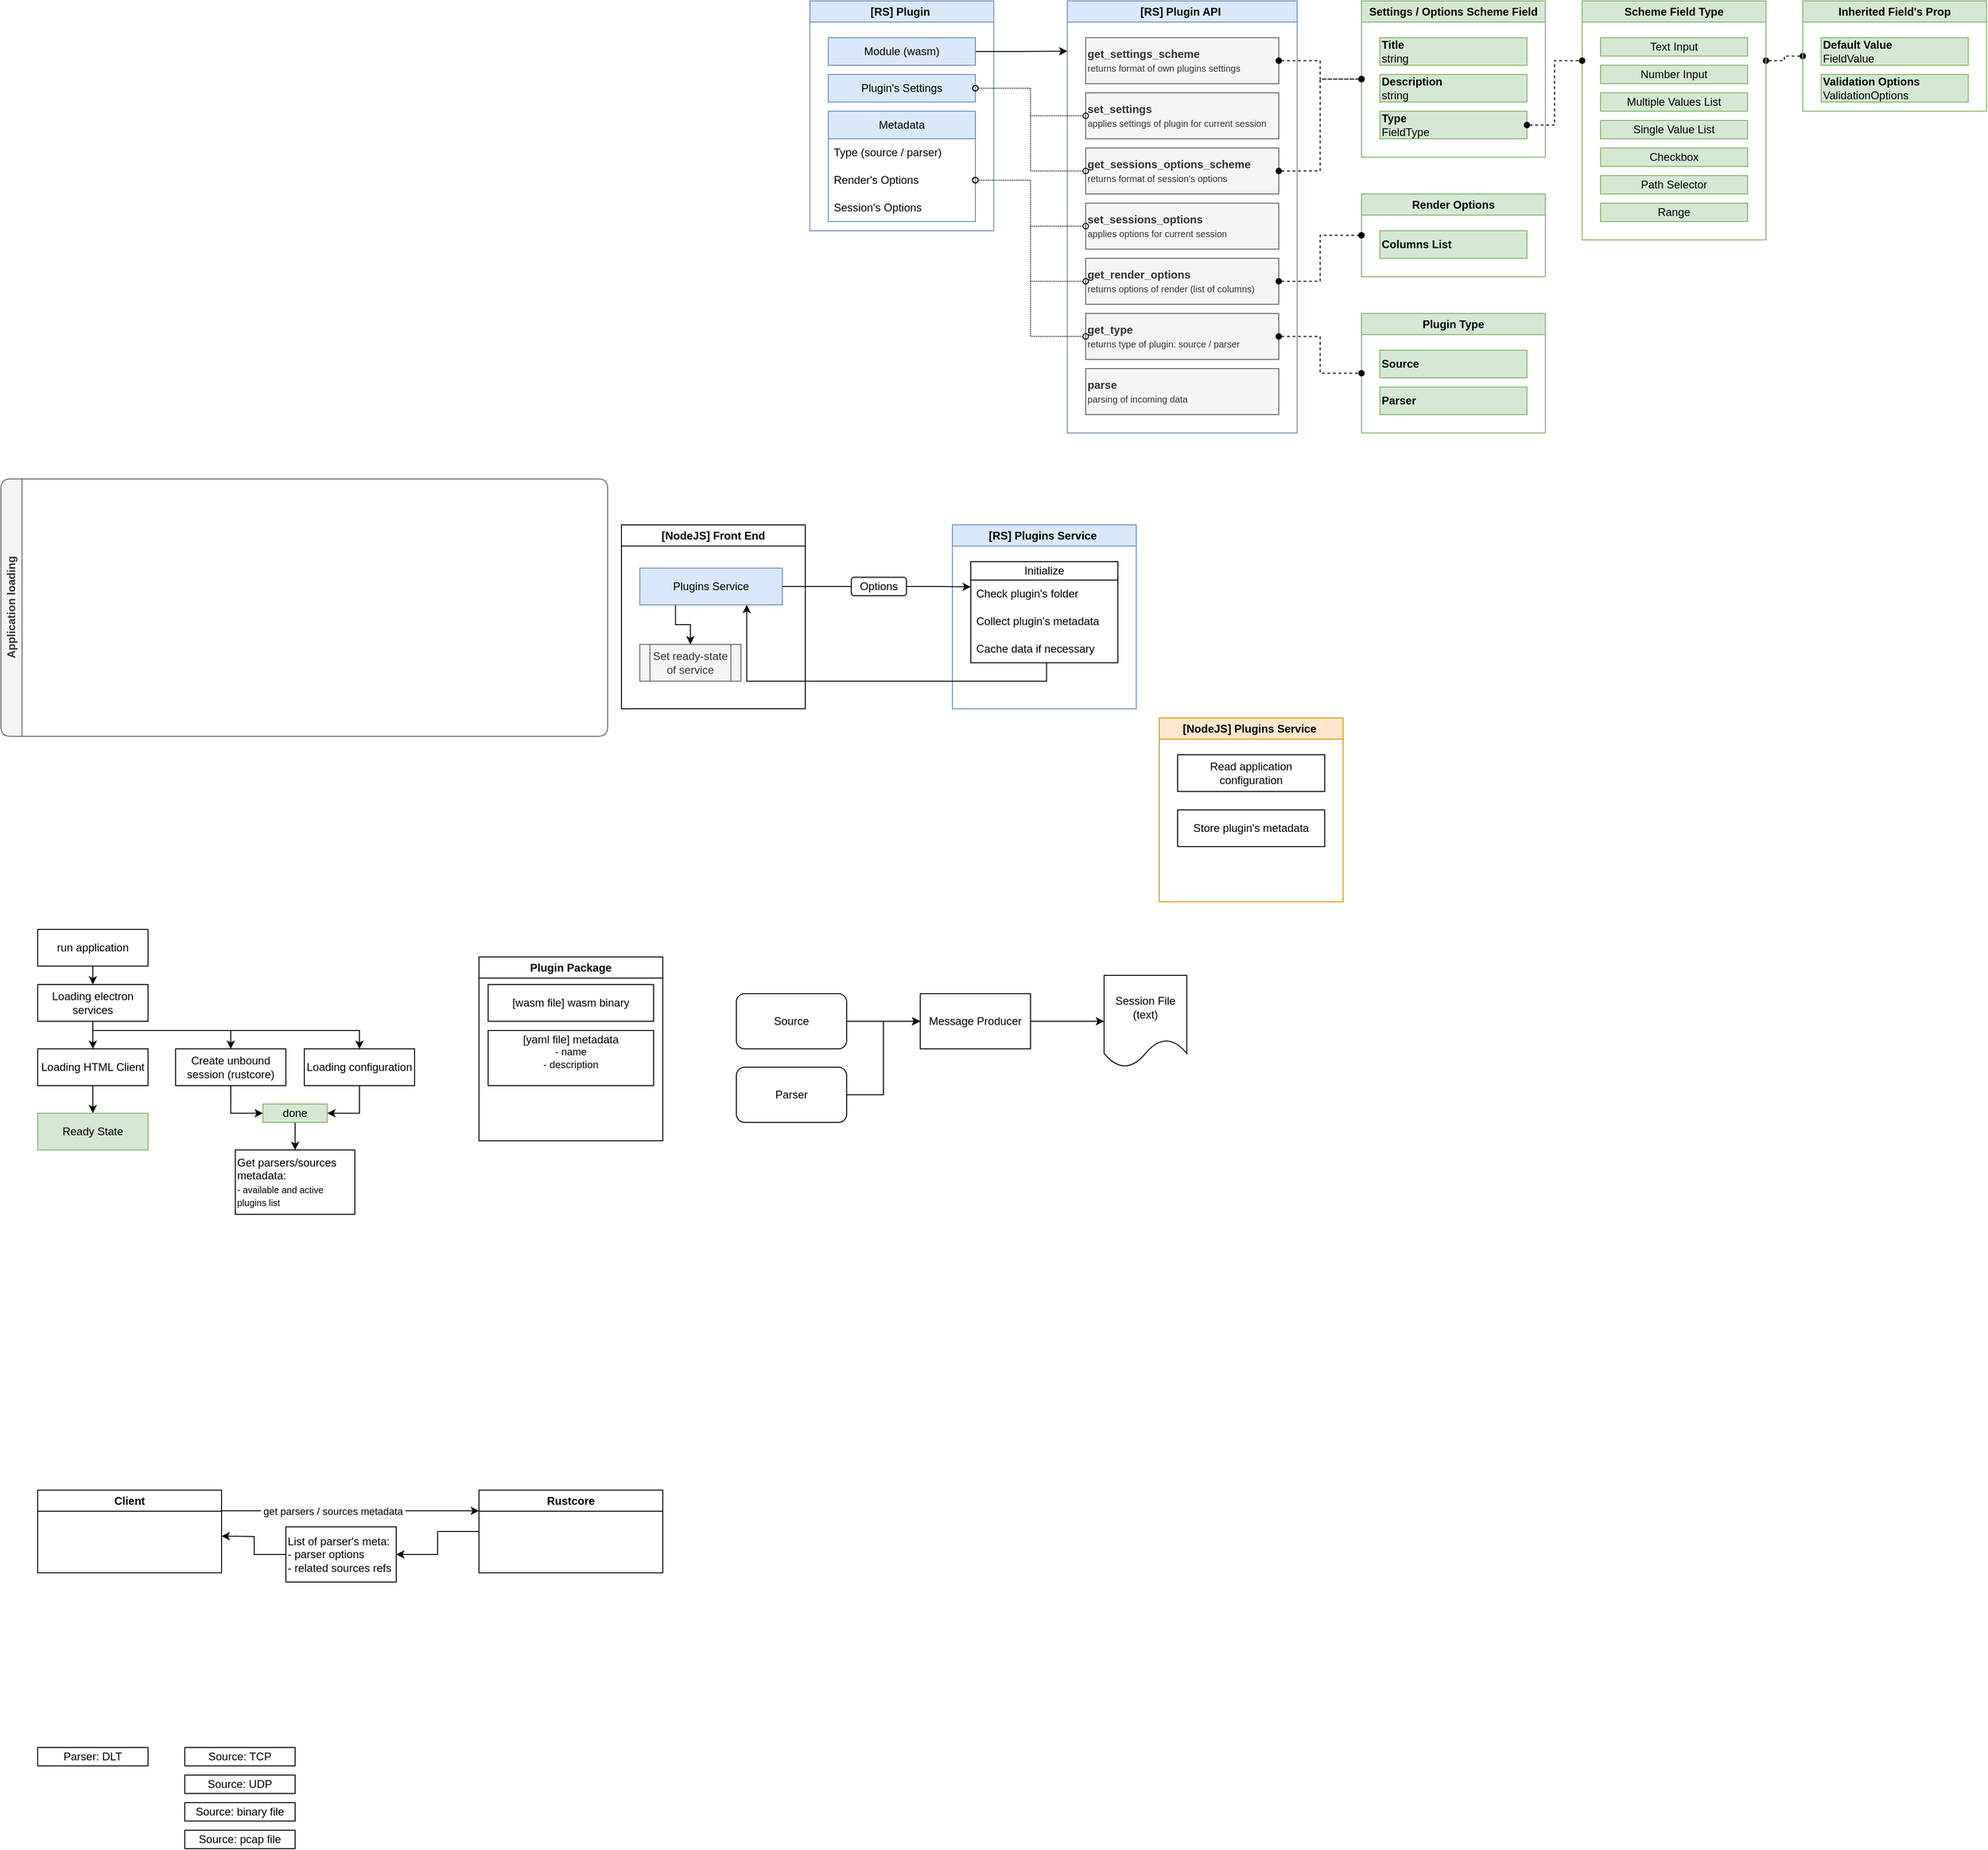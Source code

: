 <mxfile version="24.8.9">
  <diagram name="Page-1" id="rCX7Vw4T-O8VnKkRlhGo">
    <mxGraphModel dx="1183" dy="1817" grid="1" gridSize="10" guides="1" tooltips="1" connect="1" arrows="1" fold="1" page="1" pageScale="1" pageWidth="850" pageHeight="600" math="0" shadow="0">
      <root>
        <mxCell id="0" />
        <mxCell id="1" parent="0" />
        <mxCell id="qJLsTzf-kTQjAAmuUrDa-8" style="edgeStyle=orthogonalEdgeStyle;rounded=0;orthogonalLoop=1;jettySize=auto;html=1;exitX=1;exitY=0.5;exitDx=0;exitDy=0;entryX=0;entryY=0.5;entryDx=0;entryDy=0;" parent="1" source="qJLsTzf-kTQjAAmuUrDa-2" target="qJLsTzf-kTQjAAmuUrDa-7" edge="1">
          <mxGeometry relative="1" as="geometry" />
        </mxCell>
        <mxCell id="qJLsTzf-kTQjAAmuUrDa-2" value="Message Producer" style="rounded=0;whiteSpace=wrap;html=1;" parent="1" vertex="1">
          <mxGeometry x="1040" y="40" width="120" height="60" as="geometry" />
        </mxCell>
        <mxCell id="qJLsTzf-kTQjAAmuUrDa-5" style="edgeStyle=orthogonalEdgeStyle;rounded=0;orthogonalLoop=1;jettySize=auto;html=1;exitX=1;exitY=0.5;exitDx=0;exitDy=0;entryX=0;entryY=0.5;entryDx=0;entryDy=0;" parent="1" source="qJLsTzf-kTQjAAmuUrDa-3" target="qJLsTzf-kTQjAAmuUrDa-2" edge="1">
          <mxGeometry relative="1" as="geometry" />
        </mxCell>
        <mxCell id="qJLsTzf-kTQjAAmuUrDa-3" value="Source" style="rounded=1;whiteSpace=wrap;html=1;" parent="1" vertex="1">
          <mxGeometry x="840" y="40" width="120" height="60" as="geometry" />
        </mxCell>
        <mxCell id="qJLsTzf-kTQjAAmuUrDa-6" style="edgeStyle=orthogonalEdgeStyle;rounded=0;orthogonalLoop=1;jettySize=auto;html=1;exitX=1;exitY=0.5;exitDx=0;exitDy=0;" parent="1" source="qJLsTzf-kTQjAAmuUrDa-4" edge="1">
          <mxGeometry relative="1" as="geometry">
            <mxPoint x="1040" y="70" as="targetPoint" />
            <Array as="points">
              <mxPoint x="1000" y="150" />
              <mxPoint x="1000" y="70" />
            </Array>
          </mxGeometry>
        </mxCell>
        <mxCell id="qJLsTzf-kTQjAAmuUrDa-4" value="Parser" style="rounded=1;whiteSpace=wrap;html=1;" parent="1" vertex="1">
          <mxGeometry x="840" y="120" width="120" height="60" as="geometry" />
        </mxCell>
        <mxCell id="qJLsTzf-kTQjAAmuUrDa-7" value="Session File (text)" style="shape=document;whiteSpace=wrap;html=1;boundedLbl=1;" parent="1" vertex="1">
          <mxGeometry x="1240" y="20" width="90" height="100" as="geometry" />
        </mxCell>
        <mxCell id="v-uvz443R-_i65buNGlS-1" style="edgeStyle=orthogonalEdgeStyle;rounded=0;orthogonalLoop=1;jettySize=auto;html=1;exitX=1;exitY=0.25;exitDx=0;exitDy=0;entryX=0;entryY=0.25;entryDx=0;entryDy=0;" parent="1" source="qJLsTzf-kTQjAAmuUrDa-10" target="qJLsTzf-kTQjAAmuUrDa-12" edge="1">
          <mxGeometry relative="1" as="geometry" />
        </mxCell>
        <mxCell id="v-uvz443R-_i65buNGlS-2" value="&amp;nbsp;get parsers / sources metadata&amp;nbsp;" style="edgeLabel;html=1;align=center;verticalAlign=middle;resizable=0;points=[];" parent="v-uvz443R-_i65buNGlS-1" vertex="1" connectable="0">
          <mxGeometry x="-0.141" relative="1" as="geometry">
            <mxPoint as="offset" />
          </mxGeometry>
        </mxCell>
        <mxCell id="qJLsTzf-kTQjAAmuUrDa-10" value="Client" style="swimlane;whiteSpace=wrap;html=1;" parent="1" vertex="1">
          <mxGeometry x="80" y="580" width="200" height="90" as="geometry" />
        </mxCell>
        <mxCell id="v-uvz443R-_i65buNGlS-4" style="edgeStyle=orthogonalEdgeStyle;rounded=0;orthogonalLoop=1;jettySize=auto;html=1;exitX=0;exitY=0.5;exitDx=0;exitDy=0;" parent="1" source="qJLsTzf-kTQjAAmuUrDa-12" target="v-uvz443R-_i65buNGlS-3" edge="1">
          <mxGeometry relative="1" as="geometry" />
        </mxCell>
        <mxCell id="qJLsTzf-kTQjAAmuUrDa-12" value="Rustcore" style="swimlane;whiteSpace=wrap;html=1;" parent="1" vertex="1">
          <mxGeometry x="560" y="580" width="200" height="90" as="geometry" />
        </mxCell>
        <mxCell id="v-uvz443R-_i65buNGlS-5" style="edgeStyle=orthogonalEdgeStyle;rounded=0;orthogonalLoop=1;jettySize=auto;html=1;exitX=0;exitY=0.5;exitDx=0;exitDy=0;" parent="1" source="v-uvz443R-_i65buNGlS-3" edge="1">
          <mxGeometry relative="1" as="geometry">
            <mxPoint x="280" y="630" as="targetPoint" />
          </mxGeometry>
        </mxCell>
        <mxCell id="v-uvz443R-_i65buNGlS-3" value="List of parser&#39;s meta:&lt;br&gt;- parser options&lt;div&gt;- related sources refs&lt;/div&gt;" style="rounded=0;whiteSpace=wrap;html=1;align=left;" parent="1" vertex="1">
          <mxGeometry x="350" y="620" width="120" height="60" as="geometry" />
        </mxCell>
        <mxCell id="v-uvz443R-_i65buNGlS-13" value="Parser: DLT" style="rounded=0;whiteSpace=wrap;html=1;" parent="1" vertex="1">
          <mxGeometry x="80" y="860" width="120" height="20" as="geometry" />
        </mxCell>
        <mxCell id="v-uvz443R-_i65buNGlS-14" value="Source: TCP" style="rounded=0;whiteSpace=wrap;html=1;" parent="1" vertex="1">
          <mxGeometry x="240" y="860" width="120" height="20" as="geometry" />
        </mxCell>
        <mxCell id="v-uvz443R-_i65buNGlS-15" value="Source: UDP" style="rounded=0;whiteSpace=wrap;html=1;" parent="1" vertex="1">
          <mxGeometry x="240" y="890" width="120" height="20" as="geometry" />
        </mxCell>
        <mxCell id="v-uvz443R-_i65buNGlS-16" value="Source: binary file" style="rounded=0;whiteSpace=wrap;html=1;" parent="1" vertex="1">
          <mxGeometry x="240" y="920" width="120" height="20" as="geometry" />
        </mxCell>
        <mxCell id="v-uvz443R-_i65buNGlS-17" value="Source: pcap file" style="rounded=0;whiteSpace=wrap;html=1;" parent="1" vertex="1">
          <mxGeometry x="240" y="950" width="120" height="20" as="geometry" />
        </mxCell>
        <mxCell id="v-uvz443R-_i65buNGlS-26" style="edgeStyle=orthogonalEdgeStyle;rounded=0;orthogonalLoop=1;jettySize=auto;html=1;exitX=0.5;exitY=1;exitDx=0;exitDy=0;entryX=0.5;entryY=0;entryDx=0;entryDy=0;" parent="1" source="v-uvz443R-_i65buNGlS-24" target="v-uvz443R-_i65buNGlS-25" edge="1">
          <mxGeometry relative="1" as="geometry" />
        </mxCell>
        <mxCell id="v-uvz443R-_i65buNGlS-28" style="edgeStyle=orthogonalEdgeStyle;rounded=0;orthogonalLoop=1;jettySize=auto;html=1;exitX=0.5;exitY=1;exitDx=0;exitDy=0;entryX=0.5;entryY=0;entryDx=0;entryDy=0;" parent="1" source="v-uvz443R-_i65buNGlS-24" target="v-uvz443R-_i65buNGlS-27" edge="1">
          <mxGeometry relative="1" as="geometry">
            <Array as="points">
              <mxPoint x="140" y="80" />
              <mxPoint x="290" y="80" />
            </Array>
          </mxGeometry>
        </mxCell>
        <mxCell id="v-uvz443R-_i65buNGlS-34" style="edgeStyle=orthogonalEdgeStyle;rounded=0;orthogonalLoop=1;jettySize=auto;html=1;exitX=0.5;exitY=1;exitDx=0;exitDy=0;entryX=0.5;entryY=0;entryDx=0;entryDy=0;" parent="1" source="v-uvz443R-_i65buNGlS-24" target="v-uvz443R-_i65buNGlS-33" edge="1">
          <mxGeometry relative="1" as="geometry">
            <Array as="points">
              <mxPoint x="140" y="80" />
              <mxPoint x="430" y="80" />
            </Array>
          </mxGeometry>
        </mxCell>
        <mxCell id="v-uvz443R-_i65buNGlS-24" value="Loading electron services" style="rounded=0;whiteSpace=wrap;html=1;" parent="1" vertex="1">
          <mxGeometry x="80" y="30" width="120" height="40" as="geometry" />
        </mxCell>
        <mxCell id="v-uvz443R-_i65buNGlS-31" style="edgeStyle=orthogonalEdgeStyle;rounded=0;orthogonalLoop=1;jettySize=auto;html=1;exitX=0.5;exitY=1;exitDx=0;exitDy=0;entryX=0.5;entryY=0;entryDx=0;entryDy=0;" parent="1" source="v-uvz443R-_i65buNGlS-25" target="v-uvz443R-_i65buNGlS-30" edge="1">
          <mxGeometry relative="1" as="geometry" />
        </mxCell>
        <mxCell id="v-uvz443R-_i65buNGlS-25" value="Loading HTML Client" style="rounded=0;whiteSpace=wrap;html=1;" parent="1" vertex="1">
          <mxGeometry x="80" y="100" width="120" height="40" as="geometry" />
        </mxCell>
        <mxCell id="v-uvz443R-_i65buNGlS-42" style="edgeStyle=orthogonalEdgeStyle;rounded=0;orthogonalLoop=1;jettySize=auto;html=1;exitX=0.5;exitY=1;exitDx=0;exitDy=0;entryX=0;entryY=0.5;entryDx=0;entryDy=0;" parent="1" source="v-uvz443R-_i65buNGlS-27" target="v-uvz443R-_i65buNGlS-41" edge="1">
          <mxGeometry relative="1" as="geometry" />
        </mxCell>
        <mxCell id="v-uvz443R-_i65buNGlS-27" value="Create unbound session (rustcore)" style="rounded=0;whiteSpace=wrap;html=1;" parent="1" vertex="1">
          <mxGeometry x="230" y="100" width="120" height="40" as="geometry" />
        </mxCell>
        <mxCell id="v-uvz443R-_i65buNGlS-30" value="Ready State" style="rounded=0;whiteSpace=wrap;html=1;fillColor=#d5e8d4;strokeColor=#82b366;" parent="1" vertex="1">
          <mxGeometry x="80" y="170" width="120" height="40" as="geometry" />
        </mxCell>
        <mxCell id="v-uvz443R-_i65buNGlS-43" style="edgeStyle=orthogonalEdgeStyle;rounded=0;orthogonalLoop=1;jettySize=auto;html=1;exitX=0.5;exitY=1;exitDx=0;exitDy=0;entryX=1;entryY=0.5;entryDx=0;entryDy=0;" parent="1" source="v-uvz443R-_i65buNGlS-33" target="v-uvz443R-_i65buNGlS-41" edge="1">
          <mxGeometry relative="1" as="geometry" />
        </mxCell>
        <mxCell id="v-uvz443R-_i65buNGlS-33" value="Loading configuration" style="rounded=0;whiteSpace=wrap;html=1;" parent="1" vertex="1">
          <mxGeometry x="370" y="100" width="120" height="40" as="geometry" />
        </mxCell>
        <mxCell id="v-uvz443R-_i65buNGlS-37" style="edgeStyle=orthogonalEdgeStyle;rounded=0;orthogonalLoop=1;jettySize=auto;html=1;exitX=0.5;exitY=1;exitDx=0;exitDy=0;entryX=0.5;entryY=0;entryDx=0;entryDy=0;" parent="1" source="v-uvz443R-_i65buNGlS-36" target="v-uvz443R-_i65buNGlS-24" edge="1">
          <mxGeometry relative="1" as="geometry" />
        </mxCell>
        <mxCell id="v-uvz443R-_i65buNGlS-36" value="run application" style="rounded=0;whiteSpace=wrap;html=1;" parent="1" vertex="1">
          <mxGeometry x="80" y="-30" width="120" height="40" as="geometry" />
        </mxCell>
        <mxCell id="v-uvz443R-_i65buNGlS-38" value="Get parsers/sources metadata:&lt;div&gt;&lt;font style=&quot;font-size: 10px;&quot;&gt;- available and active plugins list&amp;nbsp;&lt;/font&gt;&lt;/div&gt;" style="rounded=0;whiteSpace=wrap;html=1;align=left;" parent="1" vertex="1">
          <mxGeometry x="295" y="210" width="130" height="70" as="geometry" />
        </mxCell>
        <mxCell id="v-uvz443R-_i65buNGlS-44" style="edgeStyle=orthogonalEdgeStyle;rounded=0;orthogonalLoop=1;jettySize=auto;html=1;exitX=0.5;exitY=1;exitDx=0;exitDy=0;entryX=0.5;entryY=0;entryDx=0;entryDy=0;" parent="1" source="v-uvz443R-_i65buNGlS-41" target="v-uvz443R-_i65buNGlS-38" edge="1">
          <mxGeometry relative="1" as="geometry" />
        </mxCell>
        <mxCell id="v-uvz443R-_i65buNGlS-41" value="done" style="rounded=0;whiteSpace=wrap;html=1;fillColor=#d5e8d4;strokeColor=#82b366;" parent="1" vertex="1">
          <mxGeometry x="325" y="160" width="70" height="20" as="geometry" />
        </mxCell>
        <mxCell id="v-uvz443R-_i65buNGlS-45" value="Plugin Package" style="swimlane;whiteSpace=wrap;html=1;" parent="1" vertex="1">
          <mxGeometry x="560" width="200" height="200" as="geometry" />
        </mxCell>
        <mxCell id="v-uvz443R-_i65buNGlS-46" value="[wasm file] wasm binary" style="rounded=0;whiteSpace=wrap;html=1;" parent="v-uvz443R-_i65buNGlS-45" vertex="1">
          <mxGeometry x="10" y="30" width="180" height="40" as="geometry" />
        </mxCell>
        <mxCell id="v-uvz443R-_i65buNGlS-47" value="[yaml file] metadata&lt;div style=&quot;font-size: 11px;&quot;&gt;&lt;font style=&quot;font-size: 11px;&quot;&gt;- name&lt;/font&gt;&lt;/div&gt;&lt;div style=&quot;font-size: 11px;&quot;&gt;&lt;font style=&quot;font-size: 11px;&quot;&gt;- description&lt;/font&gt;&lt;/div&gt;&lt;div&gt;&lt;br&gt;&lt;/div&gt;" style="rounded=0;whiteSpace=wrap;html=1;" parent="v-uvz443R-_i65buNGlS-45" vertex="1">
          <mxGeometry x="10" y="80" width="180" height="60" as="geometry" />
        </mxCell>
        <mxCell id="JY_XiqAM-NjFc_1fLUyF-37" value="Application loading" style="swimlane;horizontal=0;whiteSpace=wrap;html=1;fillColor=#f5f5f5;fontColor=#333333;strokeColor=#666666;rounded=1;glass=0;shadow=0;" vertex="1" parent="1">
          <mxGeometry x="40" y="-520" width="660" height="280" as="geometry">
            <mxRectangle x="40" y="-520" width="40" height="130" as="alternateBounds" />
          </mxGeometry>
        </mxCell>
        <mxCell id="JY_XiqAM-NjFc_1fLUyF-1" value="[RS] Plugins Service&amp;nbsp;" style="swimlane;whiteSpace=wrap;html=1;fillColor=#dae8fc;strokeColor=#6c8ebf;" vertex="1" parent="1">
          <mxGeometry x="1075" y="-470" width="200" height="200" as="geometry" />
        </mxCell>
        <mxCell id="JY_XiqAM-NjFc_1fLUyF-9" value="Initialize" style="swimlane;fontStyle=0;childLayout=stackLayout;horizontal=1;startSize=20;horizontalStack=0;resizeParent=1;resizeParentMax=0;resizeLast=0;collapsible=1;marginBottom=0;whiteSpace=wrap;html=1;" vertex="1" parent="JY_XiqAM-NjFc_1fLUyF-1">
          <mxGeometry x="20" y="40" width="160" height="110" as="geometry" />
        </mxCell>
        <mxCell id="JY_XiqAM-NjFc_1fLUyF-10" value="Check plugin&#39;s folder" style="text;strokeColor=none;fillColor=none;align=left;verticalAlign=middle;spacingLeft=4;spacingRight=4;overflow=hidden;points=[[0,0.5],[1,0.5]];portConstraint=eastwest;rotatable=0;whiteSpace=wrap;html=1;" vertex="1" parent="JY_XiqAM-NjFc_1fLUyF-9">
          <mxGeometry y="20" width="160" height="30" as="geometry" />
        </mxCell>
        <mxCell id="JY_XiqAM-NjFc_1fLUyF-11" value="Collect plugin&#39;s metadata" style="text;strokeColor=none;fillColor=none;align=left;verticalAlign=middle;spacingLeft=4;spacingRight=4;overflow=hidden;points=[[0,0.5],[1,0.5]];portConstraint=eastwest;rotatable=0;whiteSpace=wrap;html=1;" vertex="1" parent="JY_XiqAM-NjFc_1fLUyF-9">
          <mxGeometry y="50" width="160" height="30" as="geometry" />
        </mxCell>
        <mxCell id="JY_XiqAM-NjFc_1fLUyF-12" value="Cache data if necessary" style="text;strokeColor=none;fillColor=none;align=left;verticalAlign=middle;spacingLeft=4;spacingRight=4;overflow=hidden;points=[[0,0.5],[1,0.5]];portConstraint=eastwest;rotatable=0;whiteSpace=wrap;html=1;" vertex="1" parent="JY_XiqAM-NjFc_1fLUyF-9">
          <mxGeometry y="80" width="160" height="30" as="geometry" />
        </mxCell>
        <mxCell id="JY_XiqAM-NjFc_1fLUyF-4" value="[NodeJS] Front End" style="swimlane;whiteSpace=wrap;html=1;" vertex="1" parent="1">
          <mxGeometry x="715" y="-470" width="200" height="200" as="geometry" />
        </mxCell>
        <mxCell id="JY_XiqAM-NjFc_1fLUyF-35" style="edgeStyle=orthogonalEdgeStyle;rounded=0;orthogonalLoop=1;jettySize=auto;html=1;exitX=0.25;exitY=1;exitDx=0;exitDy=0;entryX=0.5;entryY=0;entryDx=0;entryDy=0;" edge="1" parent="JY_XiqAM-NjFc_1fLUyF-4" source="JY_XiqAM-NjFc_1fLUyF-5" target="JY_XiqAM-NjFc_1fLUyF-34">
          <mxGeometry relative="1" as="geometry" />
        </mxCell>
        <mxCell id="JY_XiqAM-NjFc_1fLUyF-5" value="Plugins Service" style="rounded=0;whiteSpace=wrap;html=1;fillColor=#dae8fc;strokeColor=#6c8ebf;" vertex="1" parent="JY_XiqAM-NjFc_1fLUyF-4">
          <mxGeometry x="20" y="47" width="155" height="40" as="geometry" />
        </mxCell>
        <mxCell id="JY_XiqAM-NjFc_1fLUyF-34" value="Set ready-state of service" style="shape=process;whiteSpace=wrap;html=1;backgroundOutline=1;fillColor=#f5f5f5;fontColor=#333333;strokeColor=#666666;" vertex="1" parent="JY_XiqAM-NjFc_1fLUyF-4">
          <mxGeometry x="20" y="130" width="110" height="40" as="geometry" />
        </mxCell>
        <mxCell id="JY_XiqAM-NjFc_1fLUyF-7" style="edgeStyle=orthogonalEdgeStyle;rounded=0;orthogonalLoop=1;jettySize=auto;html=1;exitX=1;exitY=0.5;exitDx=0;exitDy=0;entryX=0;entryY=0.25;entryDx=0;entryDy=0;" edge="1" parent="1" source="JY_XiqAM-NjFc_1fLUyF-29" target="JY_XiqAM-NjFc_1fLUyF-9">
          <mxGeometry relative="1" as="geometry">
            <mxPoint x="1100" y="-410" as="targetPoint" />
          </mxGeometry>
        </mxCell>
        <mxCell id="JY_XiqAM-NjFc_1fLUyF-29" value="Options" style="rounded=1;whiteSpace=wrap;html=1;" vertex="1" parent="1">
          <mxGeometry x="965" y="-413" width="60" height="20" as="geometry" />
        </mxCell>
        <mxCell id="JY_XiqAM-NjFc_1fLUyF-31" style="rounded=0;orthogonalLoop=1;jettySize=auto;html=1;exitX=1;exitY=0.5;exitDx=0;exitDy=0;entryX=0;entryY=0.5;entryDx=0;entryDy=0;endArrow=none;endFill=0;" edge="1" parent="1" source="JY_XiqAM-NjFc_1fLUyF-5" target="JY_XiqAM-NjFc_1fLUyF-29">
          <mxGeometry relative="1" as="geometry" />
        </mxCell>
        <mxCell id="JY_XiqAM-NjFc_1fLUyF-36" style="edgeStyle=orthogonalEdgeStyle;rounded=0;orthogonalLoop=1;jettySize=auto;html=1;exitX=0.75;exitY=1;exitDx=0;exitDy=0;entryX=0.515;entryY=1.016;entryDx=0;entryDy=0;entryPerimeter=0;endArrow=none;endFill=0;startArrow=classic;startFill=1;" edge="1" parent="1" source="JY_XiqAM-NjFc_1fLUyF-5" target="JY_XiqAM-NjFc_1fLUyF-12">
          <mxGeometry relative="1" as="geometry" />
        </mxCell>
        <mxCell id="JY_XiqAM-NjFc_1fLUyF-38" value="[NodeJS] Plugins Service&amp;nbsp;" style="swimlane;whiteSpace=wrap;html=1;fillColor=#ffe6cc;strokeColor=#d79b00;" vertex="1" parent="1">
          <mxGeometry x="1300" y="-260" width="200" height="200" as="geometry" />
        </mxCell>
        <mxCell id="JY_XiqAM-NjFc_1fLUyF-43" value="Read application configuration" style="rounded=0;whiteSpace=wrap;html=1;" vertex="1" parent="JY_XiqAM-NjFc_1fLUyF-38">
          <mxGeometry x="20" y="40" width="160" height="40" as="geometry" />
        </mxCell>
        <mxCell id="JY_XiqAM-NjFc_1fLUyF-44" value="Store plugin&#39;s metadata" style="rounded=0;whiteSpace=wrap;html=1;" vertex="1" parent="JY_XiqAM-NjFc_1fLUyF-38">
          <mxGeometry x="20" y="100" width="160" height="40" as="geometry" />
        </mxCell>
        <mxCell id="JY_XiqAM-NjFc_1fLUyF-45" value="[RS] Plugin&amp;nbsp;" style="swimlane;whiteSpace=wrap;html=1;fillColor=#dae8fc;strokeColor=#6c8ebf;" vertex="1" parent="1">
          <mxGeometry x="920" y="-1040" width="200" height="250" as="geometry" />
        </mxCell>
        <mxCell id="JY_XiqAM-NjFc_1fLUyF-72" style="edgeStyle=orthogonalEdgeStyle;rounded=0;orthogonalLoop=1;jettySize=auto;html=1;exitX=1;exitY=0.5;exitDx=0;exitDy=0;" edge="1" parent="JY_XiqAM-NjFc_1fLUyF-45" source="JY_XiqAM-NjFc_1fLUyF-50">
          <mxGeometry relative="1" as="geometry">
            <mxPoint x="280" y="54.667" as="targetPoint" />
          </mxGeometry>
        </mxCell>
        <mxCell id="JY_XiqAM-NjFc_1fLUyF-50" value="Module (wasm)" style="rounded=0;whiteSpace=wrap;html=1;fillColor=#dae8fc;strokeColor=#6c8ebf;" vertex="1" parent="JY_XiqAM-NjFc_1fLUyF-45">
          <mxGeometry x="20" y="40" width="160" height="30" as="geometry" />
        </mxCell>
        <mxCell id="JY_XiqAM-NjFc_1fLUyF-51" value="Plugin&#39;s Settings" style="rounded=0;whiteSpace=wrap;html=1;fillColor=#dae8fc;strokeColor=#6c8ebf;" vertex="1" parent="JY_XiqAM-NjFc_1fLUyF-45">
          <mxGeometry x="20" y="80" width="160" height="30" as="geometry" />
        </mxCell>
        <mxCell id="JY_XiqAM-NjFc_1fLUyF-52" value="Metadata" style="swimlane;fontStyle=0;childLayout=stackLayout;horizontal=1;startSize=30;horizontalStack=0;resizeParent=1;resizeParentMax=0;resizeLast=0;collapsible=1;marginBottom=0;whiteSpace=wrap;html=1;fillColor=#dae8fc;strokeColor=#6c8ebf;" vertex="1" parent="JY_XiqAM-NjFc_1fLUyF-45">
          <mxGeometry x="20" y="120" width="160" height="120" as="geometry" />
        </mxCell>
        <mxCell id="JY_XiqAM-NjFc_1fLUyF-53" value="Type (source / parser)" style="text;align=left;verticalAlign=middle;spacingLeft=4;spacingRight=4;overflow=hidden;points=[[0,0.5],[1,0.5]];portConstraint=eastwest;rotatable=0;whiteSpace=wrap;html=1;" vertex="1" parent="JY_XiqAM-NjFc_1fLUyF-52">
          <mxGeometry y="30" width="160" height="30" as="geometry" />
        </mxCell>
        <mxCell id="JY_XiqAM-NjFc_1fLUyF-54" value="Render&#39;s Options" style="text;align=left;verticalAlign=middle;spacingLeft=4;spacingRight=4;overflow=hidden;points=[[0,0.5],[1,0.5]];portConstraint=eastwest;rotatable=0;whiteSpace=wrap;html=1;" vertex="1" parent="JY_XiqAM-NjFc_1fLUyF-52">
          <mxGeometry y="60" width="160" height="30" as="geometry" />
        </mxCell>
        <mxCell id="JY_XiqAM-NjFc_1fLUyF-55" value="Session&#39;s Options" style="text;align=left;verticalAlign=middle;spacingLeft=4;spacingRight=4;overflow=hidden;points=[[0,0.5],[1,0.5]];portConstraint=eastwest;rotatable=0;whiteSpace=wrap;html=1;" vertex="1" parent="JY_XiqAM-NjFc_1fLUyF-52">
          <mxGeometry y="90" width="160" height="30" as="geometry" />
        </mxCell>
        <mxCell id="JY_XiqAM-NjFc_1fLUyF-56" value="[RS] Plugin API&amp;nbsp;" style="swimlane;whiteSpace=wrap;html=1;fillColor=#dae8fc;strokeColor=#6c8ebf;" vertex="1" parent="1">
          <mxGeometry x="1200" y="-1040" width="250" height="470" as="geometry" />
        </mxCell>
        <mxCell id="JY_XiqAM-NjFc_1fLUyF-57" value="&lt;b&gt;get_settings_scheme&lt;/b&gt;&lt;div&gt;&lt;font style=&quot;font-size: 10px;&quot;&gt;returns format of own plugins settings&lt;/font&gt;&lt;/div&gt;" style="rounded=0;whiteSpace=wrap;html=1;align=left;fillColor=#f5f5f5;fontColor=#333333;strokeColor=#666666;" vertex="1" parent="JY_XiqAM-NjFc_1fLUyF-56">
          <mxGeometry x="20" y="40" width="210" height="50" as="geometry" />
        </mxCell>
        <mxCell id="JY_XiqAM-NjFc_1fLUyF-67" value="&lt;b&gt;set_settings&lt;/b&gt;&lt;div&gt;&lt;font style=&quot;font-size: 10px;&quot;&gt;applies settings of plugin for current session&lt;/font&gt;&lt;/div&gt;" style="rounded=0;whiteSpace=wrap;html=1;align=left;fillColor=#f5f5f5;fontColor=#333333;strokeColor=#666666;" vertex="1" parent="JY_XiqAM-NjFc_1fLUyF-56">
          <mxGeometry x="20" y="100" width="210" height="50" as="geometry" />
        </mxCell>
        <mxCell id="JY_XiqAM-NjFc_1fLUyF-69" value="&lt;b&gt;get_sessions_options_scheme&lt;/b&gt;&lt;div&gt;&lt;font style=&quot;font-size: 10px;&quot;&gt;returns format of session&#39;s options&lt;/font&gt;&lt;/div&gt;" style="rounded=0;whiteSpace=wrap;html=1;align=left;fillColor=#f5f5f5;fontColor=#333333;strokeColor=#666666;" vertex="1" parent="JY_XiqAM-NjFc_1fLUyF-56">
          <mxGeometry x="20" y="160" width="210" height="50" as="geometry" />
        </mxCell>
        <mxCell id="JY_XiqAM-NjFc_1fLUyF-70" value="&lt;b&gt;set_sessions_options&lt;/b&gt;&lt;div&gt;&lt;font style=&quot;font-size: 10px;&quot;&gt;applies options for current session&lt;/font&gt;&lt;/div&gt;" style="rounded=0;whiteSpace=wrap;html=1;align=left;fillColor=#f5f5f5;fontColor=#333333;strokeColor=#666666;" vertex="1" parent="JY_XiqAM-NjFc_1fLUyF-56">
          <mxGeometry x="20" y="220" width="210" height="50" as="geometry" />
        </mxCell>
        <mxCell id="JY_XiqAM-NjFc_1fLUyF-71" value="&lt;div&gt;&lt;font style=&quot;&quot;&gt;&lt;b&gt;get_type&lt;/b&gt;&lt;/font&gt;&lt;/div&gt;&lt;div&gt;&lt;font style=&quot;font-size: 10px;&quot;&gt;returns type of plugin: source / parser&lt;/font&gt;&lt;/div&gt;" style="rounded=0;whiteSpace=wrap;html=1;align=left;fillColor=#f5f5f5;fontColor=#333333;strokeColor=#666666;" vertex="1" parent="JY_XiqAM-NjFc_1fLUyF-56">
          <mxGeometry x="20" y="340" width="210" height="50" as="geometry" />
        </mxCell>
        <mxCell id="JY_XiqAM-NjFc_1fLUyF-73" value="&lt;div&gt;&lt;font style=&quot;&quot;&gt;&lt;b&gt;parse&lt;/b&gt;&lt;/font&gt;&lt;/div&gt;&lt;div&gt;&lt;font style=&quot;font-size: 10px;&quot;&gt;parsing of incoming data&lt;/font&gt;&lt;/div&gt;" style="rounded=0;whiteSpace=wrap;html=1;align=left;fillColor=#f5f5f5;fontColor=#333333;strokeColor=#666666;" vertex="1" parent="JY_XiqAM-NjFc_1fLUyF-56">
          <mxGeometry x="20" y="400" width="210" height="50" as="geometry" />
        </mxCell>
        <mxCell id="JY_XiqAM-NjFc_1fLUyF-68" value="&lt;b&gt;get_render_options&lt;/b&gt;&lt;div&gt;&lt;font style=&quot;font-size: 10px;&quot;&gt;returns options of render (list of columns)&lt;/font&gt;&lt;/div&gt;" style="rounded=0;whiteSpace=wrap;html=1;align=left;fillColor=#f5f5f5;fontColor=#333333;strokeColor=#666666;" vertex="1" parent="JY_XiqAM-NjFc_1fLUyF-56">
          <mxGeometry x="20" y="280" width="210" height="50" as="geometry" />
        </mxCell>
        <mxCell id="JY_XiqAM-NjFc_1fLUyF-74" value="Settings / Options Scheme Field" style="swimlane;whiteSpace=wrap;html=1;fillColor=#d5e8d4;strokeColor=#82b366;" vertex="1" parent="1">
          <mxGeometry x="1520" y="-1040" width="200" height="170" as="geometry" />
        </mxCell>
        <mxCell id="JY_XiqAM-NjFc_1fLUyF-82" value="&lt;b&gt;Title&lt;/b&gt;&lt;div&gt;string&lt;/div&gt;" style="rounded=0;whiteSpace=wrap;html=1;align=left;fillColor=#d5e8d4;strokeColor=#82b366;" vertex="1" parent="JY_XiqAM-NjFc_1fLUyF-74">
          <mxGeometry x="20" y="40" width="160" height="30" as="geometry" />
        </mxCell>
        <mxCell id="JY_XiqAM-NjFc_1fLUyF-84" value="&lt;div&gt;&lt;b&gt;Description&lt;/b&gt;&lt;/div&gt;&lt;div&gt;string&lt;/div&gt;" style="rounded=0;whiteSpace=wrap;html=1;align=left;fillColor=#d5e8d4;strokeColor=#82b366;" vertex="1" parent="JY_XiqAM-NjFc_1fLUyF-74">
          <mxGeometry x="20" y="80" width="160" height="30" as="geometry" />
        </mxCell>
        <mxCell id="JY_XiqAM-NjFc_1fLUyF-85" value="&lt;div&gt;&lt;span style=&quot;background-color: initial;&quot;&gt;&lt;b&gt;Type&lt;/b&gt;&lt;/span&gt;&lt;/div&gt;&lt;div&gt;&lt;span style=&quot;background-color: initial;&quot;&gt;FieldType&lt;/span&gt;&lt;/div&gt;" style="rounded=0;whiteSpace=wrap;html=1;align=left;fillColor=#d5e8d4;strokeColor=#82b366;" vertex="1" parent="JY_XiqAM-NjFc_1fLUyF-74">
          <mxGeometry x="20" y="120" width="160" height="30" as="geometry" />
        </mxCell>
        <mxCell id="JY_XiqAM-NjFc_1fLUyF-123" style="edgeStyle=orthogonalEdgeStyle;rounded=0;orthogonalLoop=1;jettySize=auto;html=1;exitX=1;exitY=0.25;exitDx=0;exitDy=0;entryX=0;entryY=0.5;entryDx=0;entryDy=0;dashed=1;endArrow=oval;endFill=1;startArrow=oval;startFill=1;" edge="1" parent="1" source="JY_XiqAM-NjFc_1fLUyF-86" target="JY_XiqAM-NjFc_1fLUyF-120">
          <mxGeometry relative="1" as="geometry" />
        </mxCell>
        <mxCell id="JY_XiqAM-NjFc_1fLUyF-86" value="Scheme Field Type" style="swimlane;whiteSpace=wrap;html=1;fillColor=#d5e8d4;strokeColor=#82b366;" vertex="1" parent="1">
          <mxGeometry x="1760" y="-1040" width="200" height="260" as="geometry" />
        </mxCell>
        <mxCell id="JY_XiqAM-NjFc_1fLUyF-90" value="Text Input" style="rounded=0;whiteSpace=wrap;html=1;fillColor=#d5e8d4;strokeColor=#82b366;" vertex="1" parent="JY_XiqAM-NjFc_1fLUyF-86">
          <mxGeometry x="20" y="40" width="160" height="20" as="geometry" />
        </mxCell>
        <mxCell id="JY_XiqAM-NjFc_1fLUyF-91" value="Number Input" style="rounded=0;whiteSpace=wrap;html=1;fillColor=#d5e8d4;strokeColor=#82b366;" vertex="1" parent="JY_XiqAM-NjFc_1fLUyF-86">
          <mxGeometry x="20" y="70" width="160" height="20" as="geometry" />
        </mxCell>
        <mxCell id="JY_XiqAM-NjFc_1fLUyF-92" value="Multiple Values List" style="rounded=0;whiteSpace=wrap;html=1;fillColor=#d5e8d4;strokeColor=#82b366;" vertex="1" parent="JY_XiqAM-NjFc_1fLUyF-86">
          <mxGeometry x="20" y="100" width="160" height="20" as="geometry" />
        </mxCell>
        <mxCell id="JY_XiqAM-NjFc_1fLUyF-93" value="Single Value List" style="rounded=0;whiteSpace=wrap;html=1;fillColor=#d5e8d4;strokeColor=#82b366;" vertex="1" parent="JY_XiqAM-NjFc_1fLUyF-86">
          <mxGeometry x="20" y="130" width="160" height="20" as="geometry" />
        </mxCell>
        <mxCell id="JY_XiqAM-NjFc_1fLUyF-94" value="Checkbox" style="rounded=0;whiteSpace=wrap;html=1;fillColor=#d5e8d4;strokeColor=#82b366;" vertex="1" parent="JY_XiqAM-NjFc_1fLUyF-86">
          <mxGeometry x="20" y="160" width="160" height="20" as="geometry" />
        </mxCell>
        <mxCell id="JY_XiqAM-NjFc_1fLUyF-95" value="Path Selector" style="rounded=0;whiteSpace=wrap;html=1;fillColor=#d5e8d4;strokeColor=#82b366;" vertex="1" parent="JY_XiqAM-NjFc_1fLUyF-86">
          <mxGeometry x="20" y="190" width="160" height="20" as="geometry" />
        </mxCell>
        <mxCell id="JY_XiqAM-NjFc_1fLUyF-96" value="Range" style="rounded=0;whiteSpace=wrap;html=1;fillColor=#d5e8d4;strokeColor=#82b366;" vertex="1" parent="JY_XiqAM-NjFc_1fLUyF-86">
          <mxGeometry x="20" y="220" width="160" height="20" as="geometry" />
        </mxCell>
        <mxCell id="JY_XiqAM-NjFc_1fLUyF-97" style="edgeStyle=orthogonalEdgeStyle;rounded=0;orthogonalLoop=1;jettySize=auto;html=1;exitX=1;exitY=0.5;exitDx=0;exitDy=0;entryX=0;entryY=0.25;entryDx=0;entryDy=0;endArrow=oval;endFill=1;startArrow=oval;startFill=1;dashed=1;" edge="1" parent="1" source="JY_XiqAM-NjFc_1fLUyF-85" target="JY_XiqAM-NjFc_1fLUyF-86">
          <mxGeometry relative="1" as="geometry" />
        </mxCell>
        <mxCell id="JY_XiqAM-NjFc_1fLUyF-99" style="edgeStyle=orthogonalEdgeStyle;rounded=0;orthogonalLoop=1;jettySize=auto;html=1;exitX=1;exitY=0.5;exitDx=0;exitDy=0;entryX=0;entryY=0.5;entryDx=0;entryDy=0;dashed=1;startArrow=oval;startFill=1;endArrow=oval;endFill=1;" edge="1" parent="1" source="JY_XiqAM-NjFc_1fLUyF-57" target="JY_XiqAM-NjFc_1fLUyF-74">
          <mxGeometry relative="1" as="geometry" />
        </mxCell>
        <mxCell id="JY_XiqAM-NjFc_1fLUyF-100" style="edgeStyle=orthogonalEdgeStyle;rounded=0;orthogonalLoop=1;jettySize=auto;html=1;exitX=1;exitY=0.5;exitDx=0;exitDy=0;entryX=0;entryY=0.5;entryDx=0;entryDy=0;dashed=1;startArrow=oval;startFill=1;endArrow=oval;endFill=1;" edge="1" parent="1" source="JY_XiqAM-NjFc_1fLUyF-69" target="JY_XiqAM-NjFc_1fLUyF-74">
          <mxGeometry relative="1" as="geometry" />
        </mxCell>
        <mxCell id="JY_XiqAM-NjFc_1fLUyF-101" value="Plugin Type" style="swimlane;whiteSpace=wrap;html=1;fillColor=#d5e8d4;strokeColor=#82b366;" vertex="1" parent="1">
          <mxGeometry x="1520" y="-700" width="200" height="130" as="geometry" />
        </mxCell>
        <mxCell id="JY_XiqAM-NjFc_1fLUyF-102" value="&lt;b&gt;Source&lt;/b&gt;" style="rounded=0;whiteSpace=wrap;html=1;align=left;fillColor=#d5e8d4;strokeColor=#82b366;" vertex="1" parent="JY_XiqAM-NjFc_1fLUyF-101">
          <mxGeometry x="20" y="40" width="160" height="30" as="geometry" />
        </mxCell>
        <mxCell id="JY_XiqAM-NjFc_1fLUyF-103" value="&lt;div&gt;&lt;b&gt;Parser&lt;/b&gt;&lt;/div&gt;" style="rounded=0;whiteSpace=wrap;html=1;align=left;fillColor=#d5e8d4;strokeColor=#82b366;" vertex="1" parent="JY_XiqAM-NjFc_1fLUyF-101">
          <mxGeometry x="20" y="80" width="160" height="30" as="geometry" />
        </mxCell>
        <mxCell id="JY_XiqAM-NjFc_1fLUyF-106" style="edgeStyle=orthogonalEdgeStyle;rounded=0;orthogonalLoop=1;jettySize=auto;html=1;exitX=1;exitY=0.5;exitDx=0;exitDy=0;entryX=0;entryY=0.5;entryDx=0;entryDy=0;endArrow=oval;endFill=1;startArrow=oval;startFill=1;dashed=1;" edge="1" parent="1" source="JY_XiqAM-NjFc_1fLUyF-71" target="JY_XiqAM-NjFc_1fLUyF-101">
          <mxGeometry relative="1" as="geometry" />
        </mxCell>
        <mxCell id="JY_XiqAM-NjFc_1fLUyF-107" value="Render Options" style="swimlane;whiteSpace=wrap;html=1;fillColor=#d5e8d4;strokeColor=#82b366;startSize=23;" vertex="1" parent="1">
          <mxGeometry x="1520" y="-830" width="200" height="90" as="geometry" />
        </mxCell>
        <mxCell id="JY_XiqAM-NjFc_1fLUyF-108" value="&lt;b&gt;Columns List&lt;/b&gt;" style="rounded=0;whiteSpace=wrap;html=1;align=left;fillColor=#d5e8d4;strokeColor=#82b366;" vertex="1" parent="JY_XiqAM-NjFc_1fLUyF-107">
          <mxGeometry x="20" y="40" width="160" height="30" as="geometry" />
        </mxCell>
        <mxCell id="JY_XiqAM-NjFc_1fLUyF-110" style="edgeStyle=orthogonalEdgeStyle;rounded=0;orthogonalLoop=1;jettySize=auto;html=1;exitX=1;exitY=0.5;exitDx=0;exitDy=0;entryX=0;entryY=0.5;entryDx=0;entryDy=0;dashed=1;endArrow=oval;endFill=1;startArrow=oval;startFill=1;" edge="1" parent="1" source="JY_XiqAM-NjFc_1fLUyF-68" target="JY_XiqAM-NjFc_1fLUyF-107">
          <mxGeometry relative="1" as="geometry" />
        </mxCell>
        <mxCell id="JY_XiqAM-NjFc_1fLUyF-113" style="edgeStyle=orthogonalEdgeStyle;rounded=0;orthogonalLoop=1;jettySize=auto;html=1;exitX=0;exitY=0.5;exitDx=0;exitDy=0;entryX=1;entryY=0.5;entryDx=0;entryDy=0;dashed=1;dashPattern=1 1;endArrow=oval;endFill=0;startArrow=oval;startFill=0;" edge="1" parent="1" source="JY_XiqAM-NjFc_1fLUyF-67" target="JY_XiqAM-NjFc_1fLUyF-51">
          <mxGeometry relative="1" as="geometry" />
        </mxCell>
        <mxCell id="JY_XiqAM-NjFc_1fLUyF-115" style="edgeStyle=orthogonalEdgeStyle;rounded=0;orthogonalLoop=1;jettySize=auto;html=1;exitX=0;exitY=0.5;exitDx=0;exitDy=0;entryX=1;entryY=0.5;entryDx=0;entryDy=0;dashed=1;dashPattern=1 1;endArrow=oval;endFill=0;startArrow=oval;startFill=0;" edge="1" parent="1" source="JY_XiqAM-NjFc_1fLUyF-69" target="JY_XiqAM-NjFc_1fLUyF-51">
          <mxGeometry relative="1" as="geometry" />
        </mxCell>
        <mxCell id="JY_XiqAM-NjFc_1fLUyF-116" style="edgeStyle=orthogonalEdgeStyle;rounded=0;orthogonalLoop=1;jettySize=auto;html=1;exitX=0;exitY=0.5;exitDx=0;exitDy=0;entryX=1;entryY=0.5;entryDx=0;entryDy=0;dashed=1;dashPattern=1 1;endArrow=oval;endFill=0;startArrow=oval;startFill=0;" edge="1" parent="1" source="JY_XiqAM-NjFc_1fLUyF-70" target="JY_XiqAM-NjFc_1fLUyF-54">
          <mxGeometry relative="1" as="geometry" />
        </mxCell>
        <mxCell id="JY_XiqAM-NjFc_1fLUyF-117" style="edgeStyle=orthogonalEdgeStyle;rounded=0;orthogonalLoop=1;jettySize=auto;html=1;exitX=0;exitY=0.5;exitDx=0;exitDy=0;entryX=1;entryY=0.5;entryDx=0;entryDy=0;dashed=1;dashPattern=1 1;endArrow=oval;endFill=0;startArrow=oval;startFill=0;" edge="1" parent="1" source="JY_XiqAM-NjFc_1fLUyF-68" target="JY_XiqAM-NjFc_1fLUyF-54">
          <mxGeometry relative="1" as="geometry" />
        </mxCell>
        <mxCell id="JY_XiqAM-NjFc_1fLUyF-119" style="edgeStyle=orthogonalEdgeStyle;rounded=0;orthogonalLoop=1;jettySize=auto;html=1;exitX=0;exitY=0.5;exitDx=0;exitDy=0;entryX=1;entryY=0.5;entryDx=0;entryDy=0;dashed=1;dashPattern=1 1;endArrow=oval;endFill=0;startArrow=oval;startFill=0;" edge="1" parent="1" source="JY_XiqAM-NjFc_1fLUyF-71" target="JY_XiqAM-NjFc_1fLUyF-54">
          <mxGeometry relative="1" as="geometry" />
        </mxCell>
        <mxCell id="JY_XiqAM-NjFc_1fLUyF-120" value="Inherited Field&#39;s Prop" style="swimlane;whiteSpace=wrap;html=1;fillColor=#d5e8d4;strokeColor=#82b366;startSize=23;" vertex="1" parent="1">
          <mxGeometry x="2000" y="-1040" width="200" height="120" as="geometry" />
        </mxCell>
        <mxCell id="JY_XiqAM-NjFc_1fLUyF-98" value="&lt;div&gt;&lt;span style=&quot;background-color: initial;&quot;&gt;&lt;b&gt;Default Value&lt;/b&gt;&lt;/span&gt;&lt;/div&gt;&lt;div&gt;&lt;span style=&quot;background-color: initial;&quot;&gt;FieldValue&lt;/span&gt;&lt;/div&gt;" style="rounded=0;whiteSpace=wrap;html=1;align=left;fillColor=#d5e8d4;strokeColor=#82b366;" vertex="1" parent="JY_XiqAM-NjFc_1fLUyF-120">
          <mxGeometry x="20" y="40" width="160" height="30" as="geometry" />
        </mxCell>
        <mxCell id="JY_XiqAM-NjFc_1fLUyF-122" value="&lt;div&gt;&lt;span style=&quot;background-color: initial;&quot;&gt;&lt;b&gt;Validation Options&lt;/b&gt;&lt;/span&gt;&lt;/div&gt;&lt;div&gt;&lt;span style=&quot;background-color: initial;&quot;&gt;ValidationOptions&lt;/span&gt;&lt;/div&gt;" style="rounded=0;whiteSpace=wrap;html=1;align=left;fillColor=#d5e8d4;strokeColor=#82b366;" vertex="1" parent="JY_XiqAM-NjFc_1fLUyF-120">
          <mxGeometry x="20" y="80" width="160" height="30" as="geometry" />
        </mxCell>
      </root>
    </mxGraphModel>
  </diagram>
</mxfile>
